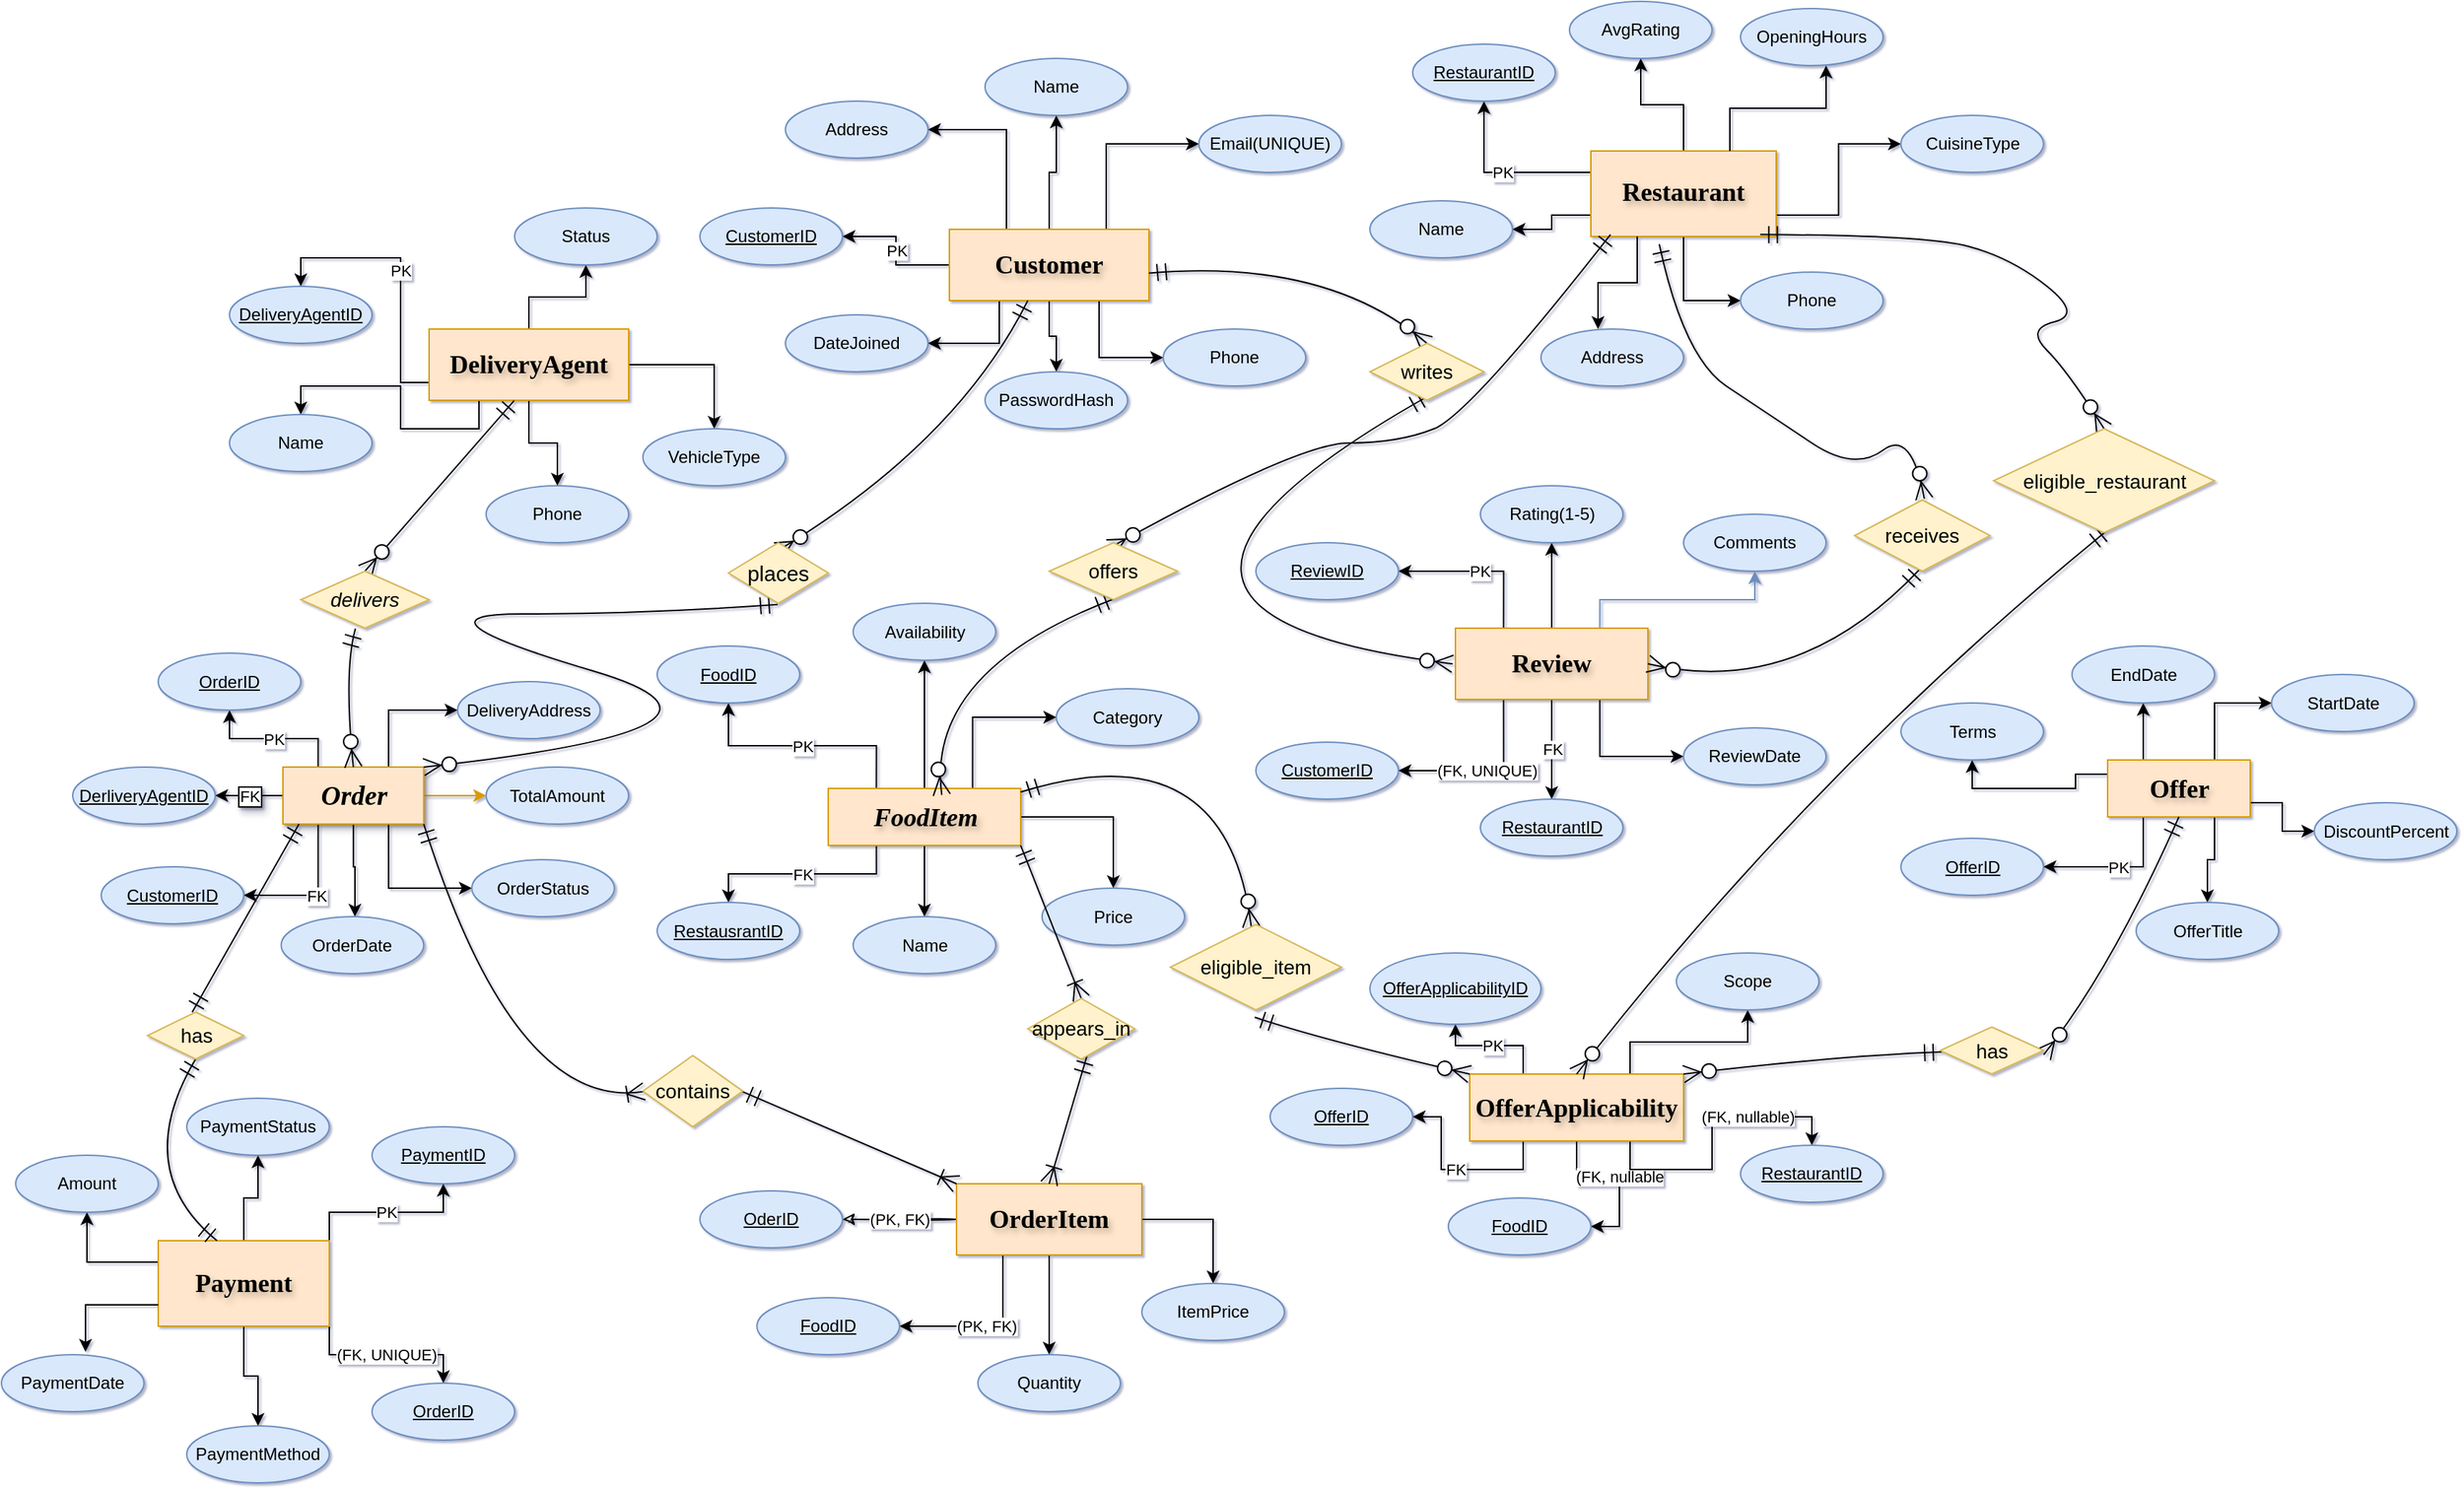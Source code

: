 <mxfile version="28.0.6">
  <diagram name="Page-1" id="S5rZk0lo1eGGX9WYq3Ea">
    <mxGraphModel dx="1497" dy="1397" grid="0" gridSize="10" guides="1" tooltips="1" connect="0" arrows="1" fold="1" page="0" pageScale="1" pageWidth="850" pageHeight="1100" background="none" math="0" shadow="1">
      <root>
        <mxCell id="0" />
        <mxCell id="1" parent="0" />
        <mxCell id="RYgZhdgakqxeQmth26HK-33" style="edgeStyle=orthogonalEdgeStyle;rounded=0;orthogonalLoop=1;jettySize=auto;html=1;" parent="1" source="RYgZhdgakqxeQmth26HK-9" target="RYgZhdgakqxeQmth26HK-28" edge="1">
          <mxGeometry relative="1" as="geometry" />
        </mxCell>
        <mxCell id="RYgZhdgakqxeQmth26HK-35" style="edgeStyle=orthogonalEdgeStyle;rounded=0;orthogonalLoop=1;jettySize=auto;html=1;exitX=0.25;exitY=0;exitDx=0;exitDy=0;entryX=1;entryY=0.5;entryDx=0;entryDy=0;" parent="1" source="RYgZhdgakqxeQmth26HK-9" target="RYgZhdgakqxeQmth26HK-30" edge="1">
          <mxGeometry relative="1" as="geometry">
            <mxPoint x="320" y="-370" as="targetPoint" />
            <Array as="points">
              <mxPoint x="355" y="-360" />
            </Array>
          </mxGeometry>
        </mxCell>
        <mxCell id="RYgZhdgakqxeQmth26HK-90" value="PK" style="edgeStyle=orthogonalEdgeStyle;rounded=0;orthogonalLoop=1;jettySize=auto;html=1;" parent="1" source="RYgZhdgakqxeQmth26HK-9" target="RYgZhdgakqxeQmth26HK-55" edge="1">
          <mxGeometry relative="1" as="geometry" />
        </mxCell>
        <mxCell id="RYgZhdgakqxeQmth26HK-91" style="edgeStyle=orthogonalEdgeStyle;rounded=0;orthogonalLoop=1;jettySize=auto;html=1;exitX=0.75;exitY=1;exitDx=0;exitDy=0;entryX=0;entryY=0.5;entryDx=0;entryDy=0;" parent="1" source="RYgZhdgakqxeQmth26HK-9" target="RYgZhdgakqxeQmth26HK-26" edge="1">
          <mxGeometry relative="1" as="geometry" />
        </mxCell>
        <mxCell id="RYgZhdgakqxeQmth26HK-92" style="edgeStyle=orthogonalEdgeStyle;rounded=0;orthogonalLoop=1;jettySize=auto;html=1;exitX=0.75;exitY=0;exitDx=0;exitDy=0;entryX=0;entryY=0.5;entryDx=0;entryDy=0;" parent="1" source="RYgZhdgakqxeQmth26HK-9" target="RYgZhdgakqxeQmth26HK-25" edge="1">
          <mxGeometry relative="1" as="geometry">
            <mxPoint x="470" y="-350" as="targetPoint" />
            <Array as="points">
              <mxPoint x="425" y="-350" />
            </Array>
          </mxGeometry>
        </mxCell>
        <mxCell id="RYgZhdgakqxeQmth26HK-93" value="" style="edgeStyle=orthogonalEdgeStyle;rounded=0;orthogonalLoop=1;jettySize=auto;html=1;" parent="1" source="RYgZhdgakqxeQmth26HK-9" target="RYgZhdgakqxeQmth26HK-27" edge="1">
          <mxGeometry relative="1" as="geometry" />
        </mxCell>
        <mxCell id="RYgZhdgakqxeQmth26HK-94" style="edgeStyle=orthogonalEdgeStyle;rounded=0;orthogonalLoop=1;jettySize=auto;html=1;exitX=0.25;exitY=1;exitDx=0;exitDy=0;entryX=1;entryY=0.5;entryDx=0;entryDy=0;" parent="1" source="RYgZhdgakqxeQmth26HK-9" target="RYgZhdgakqxeQmth26HK-29" edge="1">
          <mxGeometry relative="1" as="geometry" />
        </mxCell>
        <mxCell id="RYgZhdgakqxeQmth26HK-9" value="Customer" style="whiteSpace=wrap;html=1;align=center;fillColor=#ffe6cc;strokeColor=#d79b00;textShadow=1;fontStyle=1;fontSize=18;fontFamily=Times New Roman;labelBorderColor=none;labelBackgroundColor=none;convertToSvg=0;rounded=0;" parent="1" vertex="1">
          <mxGeometry x="315" y="-290" width="140" height="50" as="geometry" />
        </mxCell>
        <mxCell id="ujrjHBd2gkF27PmxNJKZ-27" value="PK" style="edgeStyle=orthogonalEdgeStyle;rounded=0;orthogonalLoop=1;jettySize=auto;html=1;exitX=0;exitY=0.25;exitDx=0;exitDy=0;entryX=0.5;entryY=1;entryDx=0;entryDy=0;" parent="1" source="RYgZhdgakqxeQmth26HK-13" target="ujrjHBd2gkF27PmxNJKZ-24" edge="1">
          <mxGeometry relative="1" as="geometry" />
        </mxCell>
        <mxCell id="ujrjHBd2gkF27PmxNJKZ-28" style="edgeStyle=orthogonalEdgeStyle;rounded=0;orthogonalLoop=1;jettySize=auto;html=1;exitX=0;exitY=0.75;exitDx=0;exitDy=0;entryX=1;entryY=0.5;entryDx=0;entryDy=0;" parent="1" source="RYgZhdgakqxeQmth26HK-13" target="RYgZhdgakqxeQmth26HK-157" edge="1">
          <mxGeometry relative="1" as="geometry" />
        </mxCell>
        <mxCell id="ujrjHBd2gkF27PmxNJKZ-30" style="edgeStyle=orthogonalEdgeStyle;rounded=0;orthogonalLoop=1;jettySize=auto;html=1;exitX=0.5;exitY=1;exitDx=0;exitDy=0;entryX=0;entryY=0.5;entryDx=0;entryDy=0;" parent="1" source="RYgZhdgakqxeQmth26HK-13" target="RYgZhdgakqxeQmth26HK-155" edge="1">
          <mxGeometry relative="1" as="geometry" />
        </mxCell>
        <mxCell id="ujrjHBd2gkF27PmxNJKZ-31" style="edgeStyle=orthogonalEdgeStyle;rounded=0;orthogonalLoop=1;jettySize=auto;html=1;exitX=1;exitY=0.75;exitDx=0;exitDy=0;entryX=0;entryY=0.5;entryDx=0;entryDy=0;" parent="1" source="RYgZhdgakqxeQmth26HK-13" target="ujrjHBd2gkF27PmxNJKZ-22" edge="1">
          <mxGeometry relative="1" as="geometry" />
        </mxCell>
        <mxCell id="ujrjHBd2gkF27PmxNJKZ-33" style="edgeStyle=orthogonalEdgeStyle;rounded=0;orthogonalLoop=1;jettySize=auto;html=1;exitX=0.5;exitY=0;exitDx=0;exitDy=0;entryX=0.5;entryY=1;entryDx=0;entryDy=0;" parent="1" source="RYgZhdgakqxeQmth26HK-13" target="ujrjHBd2gkF27PmxNJKZ-25" edge="1">
          <mxGeometry relative="1" as="geometry" />
        </mxCell>
        <mxCell id="RYgZhdgakqxeQmth26HK-13" value="&lt;div style=&quot;line-height: 160%;&quot;&gt;&lt;b&gt;&lt;font style=&quot;font-size: 18px;&quot; face=&quot;Times New Roman&quot;&gt;Restaurant&lt;/font&gt;&lt;/b&gt;&lt;/div&gt;" style="whiteSpace=wrap;html=1;align=center;labelBackgroundColor=none;fillColor=#ffe6cc;strokeColor=#d79b00;rounded=0;textShadow=1;labelBorderColor=none;convertToSvg=0;arcSize=21;" parent="1" vertex="1">
          <mxGeometry x="765" y="-345" width="130" height="60" as="geometry" />
        </mxCell>
        <mxCell id="RYgZhdgakqxeQmth26HK-112" style="edgeStyle=orthogonalEdgeStyle;rounded=0;orthogonalLoop=1;jettySize=auto;html=1;exitX=0.75;exitY=0;exitDx=0;exitDy=0;entryX=0;entryY=0.5;entryDx=0;entryDy=0;" parent="1" source="RYgZhdgakqxeQmth26HK-16" target="RYgZhdgakqxeQmth26HK-108" edge="1">
          <mxGeometry relative="1" as="geometry" />
        </mxCell>
        <mxCell id="RYgZhdgakqxeQmth26HK-113" value="" style="edgeStyle=orthogonalEdgeStyle;rounded=0;orthogonalLoop=1;jettySize=auto;html=1;" parent="1" source="RYgZhdgakqxeQmth26HK-16" target="RYgZhdgakqxeQmth26HK-106" edge="1">
          <mxGeometry relative="1" as="geometry" />
        </mxCell>
        <mxCell id="RYgZhdgakqxeQmth26HK-115" value="" style="edgeStyle=orthogonalEdgeStyle;rounded=0;orthogonalLoop=1;jettySize=auto;html=1;" parent="1" source="RYgZhdgakqxeQmth26HK-16" target="RYgZhdgakqxeQmth26HK-105" edge="1">
          <mxGeometry relative="1" as="geometry" />
        </mxCell>
        <mxCell id="RYgZhdgakqxeQmth26HK-116" style="edgeStyle=orthogonalEdgeStyle;rounded=0;orthogonalLoop=1;jettySize=auto;html=1;" parent="1" source="RYgZhdgakqxeQmth26HK-16" target="RYgZhdgakqxeQmth26HK-107" edge="1">
          <mxGeometry relative="1" as="geometry" />
        </mxCell>
        <mxCell id="RYgZhdgakqxeQmth26HK-117" value="FK" style="edgeStyle=orthogonalEdgeStyle;rounded=0;orthogonalLoop=1;jettySize=auto;html=1;exitX=0.25;exitY=1;exitDx=0;exitDy=0;entryX=0.5;entryY=0;entryDx=0;entryDy=0;" parent="1" source="RYgZhdgakqxeQmth26HK-16" target="RYgZhdgakqxeQmth26HK-103" edge="1">
          <mxGeometry relative="1" as="geometry" />
        </mxCell>
        <mxCell id="RYgZhdgakqxeQmth26HK-119" value="PK" style="edgeStyle=orthogonalEdgeStyle;rounded=0;orthogonalLoop=1;jettySize=auto;html=1;exitX=0.25;exitY=0;exitDx=0;exitDy=0;entryX=0.5;entryY=1;entryDx=0;entryDy=0;" parent="1" source="RYgZhdgakqxeQmth26HK-16" target="RYgZhdgakqxeQmth26HK-104" edge="1">
          <mxGeometry relative="1" as="geometry" />
        </mxCell>
        <mxCell id="RYgZhdgakqxeQmth26HK-16" value="&lt;font style=&quot;font-size: 18px;&quot;&gt;FoodItem&lt;/font&gt;" style="align=center;hachureGap=4;fontFamily=Times New Roman;fontStyle=3;textShadow=1;html=1;labelBackgroundColor=none;fillColor=#ffe6cc;strokeColor=#d79b00;rounded=0;" parent="1" vertex="1">
          <mxGeometry x="230" y="102.5" width="135" height="40" as="geometry" />
        </mxCell>
        <mxCell id="RYgZhdgakqxeQmth26HK-66" value="FK" style="edgeStyle=orthogonalEdgeStyle;rounded=0;orthogonalLoop=1;jettySize=auto;html=1;textShadow=1;labelBorderColor=default;" parent="1" source="RYgZhdgakqxeQmth26HK-17" target="RYgZhdgakqxeQmth26HK-63" edge="1">
          <mxGeometry relative="1" as="geometry" />
        </mxCell>
        <mxCell id="RYgZhdgakqxeQmth26HK-95" value="PK" style="edgeStyle=orthogonalEdgeStyle;rounded=0;orthogonalLoop=1;jettySize=auto;html=1;exitX=0.25;exitY=0;exitDx=0;exitDy=0;" parent="1" source="RYgZhdgakqxeQmth26HK-17" target="RYgZhdgakqxeQmth26HK-62" edge="1">
          <mxGeometry relative="1" as="geometry" />
        </mxCell>
        <mxCell id="RYgZhdgakqxeQmth26HK-96" value="FK" style="edgeStyle=orthogonalEdgeStyle;rounded=0;orthogonalLoop=1;jettySize=auto;html=1;exitX=0.25;exitY=1;exitDx=0;exitDy=0;entryX=1;entryY=0.5;entryDx=0;entryDy=0;" parent="1" source="RYgZhdgakqxeQmth26HK-17" target="RYgZhdgakqxeQmth26HK-61" edge="1">
          <mxGeometry relative="1" as="geometry" />
        </mxCell>
        <mxCell id="RYgZhdgakqxeQmth26HK-98" value="" style="edgeStyle=orthogonalEdgeStyle;rounded=0;orthogonalLoop=1;jettySize=auto;html=1;" parent="1" source="RYgZhdgakqxeQmth26HK-17" target="RYgZhdgakqxeQmth26HK-51" edge="1">
          <mxGeometry relative="1" as="geometry">
            <Array as="points">
              <mxPoint x="-103" y="157.5" />
              <mxPoint x="-102" y="157.5" />
            </Array>
          </mxGeometry>
        </mxCell>
        <mxCell id="RYgZhdgakqxeQmth26HK-99" style="edgeStyle=orthogonalEdgeStyle;rounded=0;orthogonalLoop=1;jettySize=auto;html=1;exitX=0.75;exitY=1;exitDx=0;exitDy=0;entryX=0;entryY=0.5;entryDx=0;entryDy=0;" parent="1" source="RYgZhdgakqxeQmth26HK-17" target="RYgZhdgakqxeQmth26HK-72" edge="1">
          <mxGeometry relative="1" as="geometry" />
        </mxCell>
        <mxCell id="RYgZhdgakqxeQmth26HK-100" value="" style="edgeStyle=orthogonalEdgeStyle;rounded=0;orthogonalLoop=1;jettySize=auto;html=1;fillColor=#ffe6cc;strokeColor=#d79b00;" parent="1" source="RYgZhdgakqxeQmth26HK-17" target="RYgZhdgakqxeQmth26HK-70" edge="1">
          <mxGeometry relative="1" as="geometry" />
        </mxCell>
        <mxCell id="RYgZhdgakqxeQmth26HK-101" style="edgeStyle=orthogonalEdgeStyle;rounded=0;orthogonalLoop=1;jettySize=auto;html=1;exitX=0.75;exitY=0;exitDx=0;exitDy=0;entryX=0;entryY=0.5;entryDx=0;entryDy=0;" parent="1" source="RYgZhdgakqxeQmth26HK-17" target="RYgZhdgakqxeQmth26HK-71" edge="1">
          <mxGeometry relative="1" as="geometry" />
        </mxCell>
        <mxCell id="RYgZhdgakqxeQmth26HK-17" value="Order" style="whiteSpace=wrap;html=1;align=center;hachureGap=4;strokeColor=#d79b00;fontFamily=Times New Roman;fillColor=#ffe6cc;fontStyle=3;shadow=1;fontSize=19;rounded=0;" parent="1" vertex="1">
          <mxGeometry x="-152.5" y="87.5" width="98.75" height="40" as="geometry" />
        </mxCell>
        <mxCell id="RYgZhdgakqxeQmth26HK-81" value="" style="edgeStyle=orthogonalEdgeStyle;rounded=0;orthogonalLoop=1;jettySize=auto;html=1;" parent="1" source="RYgZhdgakqxeQmth26HK-18" target="RYgZhdgakqxeQmth26HK-31" edge="1">
          <mxGeometry relative="1" as="geometry" />
        </mxCell>
        <mxCell id="RYgZhdgakqxeQmth26HK-85" value="(PK, FK)" style="edgeStyle=orthogonalEdgeStyle;rounded=0;orthogonalLoop=1;jettySize=auto;html=1;exitX=0.25;exitY=1;exitDx=0;exitDy=0;entryX=1;entryY=0.5;entryDx=0;entryDy=0;labelBorderColor=none;textShadow=0;" parent="1" source="RYgZhdgakqxeQmth26HK-18" target="RYgZhdgakqxeQmth26HK-57" edge="1">
          <mxGeometry relative="1" as="geometry" />
        </mxCell>
        <mxCell id="RYgZhdgakqxeQmth26HK-86" value="(PK, FK)" style="edgeStyle=orthogonalEdgeStyle;rounded=0;orthogonalLoop=1;jettySize=auto;html=1;entryX=1;entryY=0.5;entryDx=0;entryDy=0;shadow=0;sketch=1;curveFitting=1;jiggle=2;" parent="1" source="RYgZhdgakqxeQmth26HK-18" target="RYgZhdgakqxeQmth26HK-58" edge="1">
          <mxGeometry relative="1" as="geometry" />
        </mxCell>
        <mxCell id="ujrjHBd2gkF27PmxNJKZ-34" style="edgeStyle=orthogonalEdgeStyle;rounded=0;orthogonalLoop=1;jettySize=auto;html=1;entryX=0.5;entryY=0;entryDx=0;entryDy=0;" parent="1" source="RYgZhdgakqxeQmth26HK-18" target="RYgZhdgakqxeQmth26HK-50" edge="1">
          <mxGeometry relative="1" as="geometry">
            <Array as="points">
              <mxPoint x="500" y="405" />
            </Array>
          </mxGeometry>
        </mxCell>
        <mxCell id="RYgZhdgakqxeQmth26HK-18" value="&lt;div&gt;&lt;span style=&quot;font-family: &amp;quot;Times New Roman&amp;quot;;&quot;&gt;OrderItem&lt;/span&gt;&lt;/div&gt;" style="whiteSpace=wrap;html=1;align=center;hachureGap=4;strokeColor=#d79b00;fontFamily=Architects Daughter;fontSource=https%3A%2F%2Ffonts.googleapis.com%2Fcss%3Ffamily%3DArchitects%2BDaughter;fillColor=#ffe6cc;fontStyle=1;textShadow=1;labelBorderColor=none;labelBackgroundColor=none;convertToSvg=0;rounded=0;glass=0;shadow=0;fontSize=18;" parent="1" vertex="1">
          <mxGeometry x="320" y="380" width="130" height="50" as="geometry" />
        </mxCell>
        <mxCell id="ujrjHBd2gkF27PmxNJKZ-13" value="PK" style="edgeStyle=orthogonalEdgeStyle;rounded=0;orthogonalLoop=1;jettySize=auto;html=1;exitX=0;exitY=0.75;exitDx=0;exitDy=0;entryX=0.5;entryY=0;entryDx=0;entryDy=0;" parent="1" source="RYgZhdgakqxeQmth26HK-19" target="ujrjHBd2gkF27PmxNJKZ-12" edge="1">
          <mxGeometry relative="1" as="geometry" />
        </mxCell>
        <mxCell id="ujrjHBd2gkF27PmxNJKZ-16" style="edgeStyle=orthogonalEdgeStyle;rounded=0;orthogonalLoop=1;jettySize=auto;html=1;exitX=0.25;exitY=1;exitDx=0;exitDy=0;entryX=0.5;entryY=0;entryDx=0;entryDy=0;" parent="1" source="RYgZhdgakqxeQmth26HK-19" target="ujrjHBd2gkF27PmxNJKZ-14" edge="1">
          <mxGeometry relative="1" as="geometry">
            <mxPoint x="-150" y="-110" as="targetPoint" />
          </mxGeometry>
        </mxCell>
        <mxCell id="ujrjHBd2gkF27PmxNJKZ-18" style="edgeStyle=orthogonalEdgeStyle;rounded=0;orthogonalLoop=1;jettySize=auto;html=1;exitX=0.5;exitY=1;exitDx=0;exitDy=0;entryX=0.5;entryY=0;entryDx=0;entryDy=0;" parent="1" source="RYgZhdgakqxeQmth26HK-19" target="ujrjHBd2gkF27PmxNJKZ-17" edge="1">
          <mxGeometry relative="1" as="geometry">
            <mxPoint x="5" y="-120" as="targetPoint" />
          </mxGeometry>
        </mxCell>
        <mxCell id="ujrjHBd2gkF27PmxNJKZ-20" style="edgeStyle=orthogonalEdgeStyle;rounded=0;orthogonalLoop=1;jettySize=auto;html=1;exitX=1;exitY=0.5;exitDx=0;exitDy=0;" parent="1" source="RYgZhdgakqxeQmth26HK-19" target="ujrjHBd2gkF27PmxNJKZ-19" edge="1">
          <mxGeometry relative="1" as="geometry" />
        </mxCell>
        <mxCell id="ujrjHBd2gkF27PmxNJKZ-21" style="edgeStyle=orthogonalEdgeStyle;rounded=0;orthogonalLoop=1;jettySize=auto;html=1;exitX=0.5;exitY=0;exitDx=0;exitDy=0;entryX=0.5;entryY=1;entryDx=0;entryDy=0;" parent="1" source="RYgZhdgakqxeQmth26HK-19" target="RYgZhdgakqxeQmth26HK-156" edge="1">
          <mxGeometry relative="1" as="geometry" />
        </mxCell>
        <mxCell id="RYgZhdgakqxeQmth26HK-19" value="&lt;strong data-end=&quot;4417&quot; data-start=&quot;4400&quot;&gt;&lt;font style=&quot;font-size: 18px;&quot;&gt;DeliveryAgent&lt;/font&gt;&lt;/strong&gt;" style="whiteSpace=wrap;html=1;align=center;hachureGap=4;strokeColor=#d79b00;fontFamily=Times New Roman;fillColor=#ffe6cc;textShadow=1;rounded=0;" parent="1" vertex="1">
          <mxGeometry x="-50" y="-220" width="140" height="50" as="geometry" />
        </mxCell>
        <mxCell id="RYgZhdgakqxeQmth26HK-127" value="" style="edgeStyle=orthogonalEdgeStyle;rounded=0;orthogonalLoop=1;jettySize=auto;html=1;" parent="1" source="RYgZhdgakqxeQmth26HK-20" target="RYgZhdgakqxeQmth26HK-126" edge="1">
          <mxGeometry relative="1" as="geometry" />
        </mxCell>
        <mxCell id="RYgZhdgakqxeQmth26HK-128" value="" style="edgeStyle=orthogonalEdgeStyle;rounded=0;orthogonalLoop=1;jettySize=auto;html=1;" parent="1" source="RYgZhdgakqxeQmth26HK-20" target="RYgZhdgakqxeQmth26HK-123" edge="1">
          <mxGeometry relative="1" as="geometry" />
        </mxCell>
        <mxCell id="RYgZhdgakqxeQmth26HK-129" style="edgeStyle=orthogonalEdgeStyle;rounded=0;orthogonalLoop=1;jettySize=auto;html=1;exitX=0;exitY=0.25;exitDx=0;exitDy=0;entryX=0.5;entryY=1;entryDx=0;entryDy=0;" parent="1" source="RYgZhdgakqxeQmth26HK-20" target="RYgZhdgakqxeQmth26HK-125" edge="1">
          <mxGeometry relative="1" as="geometry" />
        </mxCell>
        <mxCell id="RYgZhdgakqxeQmth26HK-131" value="(FK, UNIQUE)" style="edgeStyle=orthogonalEdgeStyle;rounded=0;orthogonalLoop=1;jettySize=auto;html=1;exitX=1;exitY=1;exitDx=0;exitDy=0;" parent="1" source="RYgZhdgakqxeQmth26HK-20" target="RYgZhdgakqxeQmth26HK-122" edge="1">
          <mxGeometry relative="1" as="geometry" />
        </mxCell>
        <mxCell id="RYgZhdgakqxeQmth26HK-133" value="PK" style="edgeStyle=orthogonalEdgeStyle;rounded=0;orthogonalLoop=1;jettySize=auto;html=1;exitX=1;exitY=0;exitDx=0;exitDy=0;entryX=0.5;entryY=1;entryDx=0;entryDy=0;" parent="1" source="RYgZhdgakqxeQmth26HK-20" target="RYgZhdgakqxeQmth26HK-121" edge="1">
          <mxGeometry relative="1" as="geometry" />
        </mxCell>
        <mxCell id="RYgZhdgakqxeQmth26HK-20" value="&lt;font style=&quot;font-size: 18px;&quot;&gt;Payment&lt;/font&gt;" style="whiteSpace=wrap;html=1;align=center;hachureGap=4;strokeColor=#d79b00;fontFamily=Times New Roman;fillColor=#ffe6cc;fontStyle=1;textShadow=1;rounded=0;" parent="1" vertex="1">
          <mxGeometry x="-240" y="420" width="120" height="60" as="geometry" />
        </mxCell>
        <mxCell id="RYgZhdgakqxeQmth26HK-143" style="edgeStyle=orthogonalEdgeStyle;rounded=0;orthogonalLoop=1;jettySize=auto;html=1;exitX=0.5;exitY=0;exitDx=0;exitDy=0;entryX=0.5;entryY=1;entryDx=0;entryDy=0;" parent="1" source="RYgZhdgakqxeQmth26HK-21" target="RYgZhdgakqxeQmth26HK-137" edge="1">
          <mxGeometry relative="1" as="geometry" />
        </mxCell>
        <mxCell id="RYgZhdgakqxeQmth26HK-146" value="(FK, UNIQUE)" style="edgeStyle=orthogonalEdgeStyle;rounded=0;orthogonalLoop=1;jettySize=auto;html=1;exitX=0.25;exitY=1;exitDx=0;exitDy=0;entryX=1;entryY=0.5;entryDx=0;entryDy=0;" parent="1" source="RYgZhdgakqxeQmth26HK-21" target="RYgZhdgakqxeQmth26HK-134" edge="1">
          <mxGeometry relative="1" as="geometry" />
        </mxCell>
        <mxCell id="RYgZhdgakqxeQmth26HK-147" value="PK" style="edgeStyle=orthogonalEdgeStyle;rounded=0;orthogonalLoop=1;jettySize=auto;html=1;exitX=0.25;exitY=0;exitDx=0;exitDy=0;entryX=1;entryY=0.5;entryDx=0;entryDy=0;" parent="1" source="RYgZhdgakqxeQmth26HK-21" target="RYgZhdgakqxeQmth26HK-135" edge="1">
          <mxGeometry relative="1" as="geometry" />
        </mxCell>
        <mxCell id="RYgZhdgakqxeQmth26HK-150" value="FK" style="edgeStyle=orthogonalEdgeStyle;rounded=0;orthogonalLoop=1;jettySize=auto;html=1;" parent="1" source="RYgZhdgakqxeQmth26HK-21" target="RYgZhdgakqxeQmth26HK-136" edge="1">
          <mxGeometry relative="1" as="geometry" />
        </mxCell>
        <mxCell id="RYgZhdgakqxeQmth26HK-151" style="edgeStyle=orthogonalEdgeStyle;rounded=0;orthogonalLoop=1;jettySize=auto;html=1;exitX=0.75;exitY=1;exitDx=0;exitDy=0;entryX=0;entryY=0.5;entryDx=0;entryDy=0;" parent="1" source="RYgZhdgakqxeQmth26HK-21" target="RYgZhdgakqxeQmth26HK-139" edge="1">
          <mxGeometry relative="1" as="geometry" />
        </mxCell>
        <mxCell id="RYgZhdgakqxeQmth26HK-152" style="edgeStyle=orthogonalEdgeStyle;rounded=0;orthogonalLoop=1;jettySize=auto;html=1;exitX=0.75;exitY=0;exitDx=0;exitDy=0;fillColor=#dae8fc;strokeColor=#6c8ebf;" parent="1" source="RYgZhdgakqxeQmth26HK-21" target="RYgZhdgakqxeQmth26HK-138" edge="1">
          <mxGeometry relative="1" as="geometry" />
        </mxCell>
        <mxCell id="RYgZhdgakqxeQmth26HK-21" value="&lt;font style=&quot;font-size: 18px;&quot;&gt;Review&lt;/font&gt;" style="whiteSpace=wrap;html=1;align=center;hachureGap=4;strokeColor=#d79b00;fontFamily=Times New Roman;fillColor=#ffe6cc;fontStyle=1;textShadow=1;rounded=0;" parent="1" vertex="1">
          <mxGeometry x="670" y="-10" width="135" height="50" as="geometry" />
        </mxCell>
        <mxCell id="ujrjHBd2gkF27PmxNJKZ-44" style="edgeStyle=orthogonalEdgeStyle;rounded=0;orthogonalLoop=1;jettySize=auto;html=1;exitX=0;exitY=0.25;exitDx=0;exitDy=0;entryX=0.5;entryY=1;entryDx=0;entryDy=0;" parent="1" source="RYgZhdgakqxeQmth26HK-22" target="ujrjHBd2gkF27PmxNJKZ-43" edge="1">
          <mxGeometry relative="1" as="geometry" />
        </mxCell>
        <mxCell id="ujrjHBd2gkF27PmxNJKZ-45" value="PK" style="edgeStyle=orthogonalEdgeStyle;rounded=0;orthogonalLoop=1;jettySize=auto;html=1;exitX=0.25;exitY=1;exitDx=0;exitDy=0;entryX=1;entryY=0.5;entryDx=0;entryDy=0;" parent="1" source="RYgZhdgakqxeQmth26HK-22" target="ujrjHBd2gkF27PmxNJKZ-37" edge="1">
          <mxGeometry relative="1" as="geometry" />
        </mxCell>
        <mxCell id="ujrjHBd2gkF27PmxNJKZ-46" style="edgeStyle=orthogonalEdgeStyle;rounded=0;orthogonalLoop=1;jettySize=auto;html=1;exitX=0.75;exitY=1;exitDx=0;exitDy=0;entryX=0.5;entryY=0;entryDx=0;entryDy=0;" parent="1" source="RYgZhdgakqxeQmth26HK-22" target="ujrjHBd2gkF27PmxNJKZ-39" edge="1">
          <mxGeometry relative="1" as="geometry" />
        </mxCell>
        <mxCell id="ujrjHBd2gkF27PmxNJKZ-47" style="edgeStyle=orthogonalEdgeStyle;rounded=0;orthogonalLoop=1;jettySize=auto;html=1;exitX=1;exitY=0.75;exitDx=0;exitDy=0;" parent="1" source="RYgZhdgakqxeQmth26HK-22" target="ujrjHBd2gkF27PmxNJKZ-40" edge="1">
          <mxGeometry relative="1" as="geometry" />
        </mxCell>
        <mxCell id="ujrjHBd2gkF27PmxNJKZ-48" style="edgeStyle=orthogonalEdgeStyle;rounded=0;orthogonalLoop=1;jettySize=auto;html=1;exitX=0.75;exitY=0;exitDx=0;exitDy=0;entryX=0;entryY=0.5;entryDx=0;entryDy=0;" parent="1" source="RYgZhdgakqxeQmth26HK-22" target="ujrjHBd2gkF27PmxNJKZ-41" edge="1">
          <mxGeometry relative="1" as="geometry" />
        </mxCell>
        <mxCell id="ujrjHBd2gkF27PmxNJKZ-49" style="edgeStyle=orthogonalEdgeStyle;rounded=0;orthogonalLoop=1;jettySize=auto;html=1;exitX=0.25;exitY=0;exitDx=0;exitDy=0;entryX=0.5;entryY=1;entryDx=0;entryDy=0;" parent="1" source="RYgZhdgakqxeQmth26HK-22" target="ujrjHBd2gkF27PmxNJKZ-42" edge="1">
          <mxGeometry relative="1" as="geometry" />
        </mxCell>
        <mxCell id="RYgZhdgakqxeQmth26HK-22" value="&lt;font style=&quot;font-size: 18px;&quot;&gt;Offer&lt;/font&gt;" style="whiteSpace=wrap;html=1;align=center;hachureGap=4;strokeColor=#d79b00;fontFamily=Times New Roman;fillColor=#ffe6cc;textShadow=1;fontStyle=1;rounded=0;" parent="1" vertex="1">
          <mxGeometry x="1127.5" y="82.5" width="100" height="40" as="geometry" />
        </mxCell>
        <mxCell id="ujrjHBd2gkF27PmxNJKZ-2" value="PK" style="edgeStyle=orthogonalEdgeStyle;rounded=0;orthogonalLoop=1;jettySize=auto;html=1;exitX=0.25;exitY=0;exitDx=0;exitDy=0;entryX=0.5;entryY=1;entryDx=0;entryDy=0;" parent="1" source="RYgZhdgakqxeQmth26HK-23" target="RYgZhdgakqxeQmth26HK-154" edge="1">
          <mxGeometry relative="1" as="geometry">
            <mxPoint x="620" y="283" as="targetPoint" />
          </mxGeometry>
        </mxCell>
        <mxCell id="ujrjHBd2gkF27PmxNJKZ-5" value="FK" style="edgeStyle=orthogonalEdgeStyle;rounded=0;orthogonalLoop=1;jettySize=auto;html=1;exitX=0.25;exitY=1;exitDx=0;exitDy=0;entryX=1;entryY=0.5;entryDx=0;entryDy=0;" parent="1" source="RYgZhdgakqxeQmth26HK-23" target="ujrjHBd2gkF27PmxNJKZ-4" edge="1">
          <mxGeometry relative="1" as="geometry" />
        </mxCell>
        <mxCell id="ujrjHBd2gkF27PmxNJKZ-8" value="(FK, nullable" style="edgeStyle=orthogonalEdgeStyle;rounded=0;orthogonalLoop=1;jettySize=auto;html=1;entryX=1;entryY=0.5;entryDx=0;entryDy=0;" parent="1" source="RYgZhdgakqxeQmth26HK-23" target="ujrjHBd2gkF27PmxNJKZ-6" edge="1">
          <mxGeometry relative="1" as="geometry" />
        </mxCell>
        <mxCell id="ujrjHBd2gkF27PmxNJKZ-10" value="(FK, nullable)" style="edgeStyle=orthogonalEdgeStyle;rounded=0;orthogonalLoop=1;jettySize=auto;html=1;exitX=0.75;exitY=1;exitDx=0;exitDy=0;" parent="1" source="RYgZhdgakqxeQmth26HK-23" target="ujrjHBd2gkF27PmxNJKZ-9" edge="1">
          <mxGeometry x="0.364" relative="1" as="geometry">
            <mxPoint as="offset" />
          </mxGeometry>
        </mxCell>
        <mxCell id="ujrjHBd2gkF27PmxNJKZ-11" style="edgeStyle=orthogonalEdgeStyle;rounded=0;orthogonalLoop=1;jettySize=auto;html=1;exitX=0.75;exitY=0;exitDx=0;exitDy=0;" parent="1" source="RYgZhdgakqxeQmth26HK-23" target="RYgZhdgakqxeQmth26HK-158" edge="1">
          <mxGeometry relative="1" as="geometry" />
        </mxCell>
        <mxCell id="RYgZhdgakqxeQmth26HK-23" value="&lt;font style=&quot;font-size: 18px;&quot;&gt;OfferApplicability&lt;/font&gt;" style="whiteSpace=wrap;html=1;align=center;hachureGap=4;strokeColor=#d79b00;fontFamily=Times New Roman;fillColor=#ffe6cc;fontStyle=1;textShadow=1;rounded=0;" parent="1" vertex="1">
          <mxGeometry x="680" y="303" width="150" height="47" as="geometry" />
        </mxCell>
        <mxCell id="RYgZhdgakqxeQmth26HK-25" value="Email(UNIQUE)" style="ellipse;whiteSpace=wrap;html=1;align=center;fillColor=#dae8fc;strokeColor=#6c8ebf;rounded=0;" parent="1" vertex="1">
          <mxGeometry x="490" y="-370" width="100" height="40" as="geometry" />
        </mxCell>
        <mxCell id="RYgZhdgakqxeQmth26HK-26" value="Phone" style="ellipse;whiteSpace=wrap;html=1;align=center;fillColor=#dae8fc;strokeColor=#6c8ebf;shadow=0;rounded=0;" parent="1" vertex="1">
          <mxGeometry x="465" y="-220" width="100" height="40" as="geometry" />
        </mxCell>
        <mxCell id="RYgZhdgakqxeQmth26HK-27" value="Name" style="ellipse;whiteSpace=wrap;html=1;align=center;fillColor=#dae8fc;strokeColor=#6c8ebf;rounded=0;" parent="1" vertex="1">
          <mxGeometry x="340" y="-410" width="100" height="40" as="geometry" />
        </mxCell>
        <mxCell id="RYgZhdgakqxeQmth26HK-28" value="PasswordHash" style="ellipse;whiteSpace=wrap;html=1;align=center;fillColor=#dae8fc;strokeColor=#6c8ebf;rounded=0;" parent="1" vertex="1">
          <mxGeometry x="340" y="-190" width="100" height="40" as="geometry" />
        </mxCell>
        <mxCell id="RYgZhdgakqxeQmth26HK-29" value="DateJoined" style="ellipse;whiteSpace=wrap;html=1;align=center;fillColor=#dae8fc;strokeColor=#6c8ebf;rounded=0;" parent="1" vertex="1">
          <mxGeometry x="200" y="-230" width="100" height="40" as="geometry" />
        </mxCell>
        <mxCell id="RYgZhdgakqxeQmth26HK-30" value="Address" style="ellipse;whiteSpace=wrap;html=1;align=center;fillColor=#dae8fc;strokeColor=#6c8ebf;rounded=0;" parent="1" vertex="1">
          <mxGeometry x="200" y="-380" width="100" height="40" as="geometry" />
        </mxCell>
        <mxCell id="RYgZhdgakqxeQmth26HK-31" value="Quantity" style="ellipse;whiteSpace=wrap;html=1;align=center;fillColor=#dae8fc;strokeColor=#6c8ebf;rounded=0;" parent="1" vertex="1">
          <mxGeometry x="335" y="500" width="100" height="40" as="geometry" />
        </mxCell>
        <mxCell id="RYgZhdgakqxeQmth26HK-50" value="ItemPrice" style="ellipse;whiteSpace=wrap;html=1;align=center;fillColor=#dae8fc;strokeColor=#6c8ebf;rounded=0;" parent="1" vertex="1">
          <mxGeometry x="450" y="450" width="100" height="40" as="geometry" />
        </mxCell>
        <mxCell id="RYgZhdgakqxeQmth26HK-51" value="OrderDate" style="ellipse;whiteSpace=wrap;html=1;align=center;fillColor=#dae8fc;strokeColor=#6c8ebf;rounded=0;" parent="1" vertex="1">
          <mxGeometry x="-153.75" y="192.5" width="100" height="40" as="geometry" />
        </mxCell>
        <mxCell id="RYgZhdgakqxeQmth26HK-55" value="CustomerID" style="ellipse;whiteSpace=wrap;html=1;align=center;fontStyle=4;fillColor=#dae8fc;strokeColor=#6c8ebf;rounded=0;" parent="1" vertex="1">
          <mxGeometry x="140" y="-305" width="100" height="40" as="geometry" />
        </mxCell>
        <mxCell id="RYgZhdgakqxeQmth26HK-57" value="FoodID" style="ellipse;whiteSpace=wrap;html=1;align=center;fontStyle=4;fillColor=#dae8fc;strokeColor=#6c8ebf;rounded=0;" parent="1" vertex="1">
          <mxGeometry x="180" y="460" width="100" height="40" as="geometry" />
        </mxCell>
        <mxCell id="RYgZhdgakqxeQmth26HK-58" value="OderID" style="ellipse;whiteSpace=wrap;html=1;align=center;fontStyle=4;fillColor=#dae8fc;strokeColor=#6c8ebf;rounded=0;" parent="1" vertex="1">
          <mxGeometry x="140" y="385" width="100" height="40" as="geometry" />
        </mxCell>
        <mxCell id="RYgZhdgakqxeQmth26HK-61" value="CustomerID" style="ellipse;whiteSpace=wrap;html=1;align=center;fontStyle=4;fillColor=#dae8fc;strokeColor=#6c8ebf;rounded=0;" parent="1" vertex="1">
          <mxGeometry x="-280" y="157.5" width="100" height="40" as="geometry" />
        </mxCell>
        <mxCell id="RYgZhdgakqxeQmth26HK-62" value="OrderID" style="ellipse;whiteSpace=wrap;html=1;align=center;fontStyle=4;fillColor=#dae8fc;strokeColor=#6c8ebf;rounded=0;" parent="1" vertex="1">
          <mxGeometry x="-240" y="7.5" width="100" height="40" as="geometry" />
        </mxCell>
        <mxCell id="RYgZhdgakqxeQmth26HK-63" value="DerliveryAgentID" style="ellipse;whiteSpace=wrap;html=1;align=center;fontStyle=4;fillColor=#dae8fc;strokeColor=#6c8ebf;rounded=0;" parent="1" vertex="1">
          <mxGeometry x="-300" y="87.5" width="100" height="40" as="geometry" />
        </mxCell>
        <mxCell id="RYgZhdgakqxeQmth26HK-70" value="TotalAmount" style="ellipse;whiteSpace=wrap;html=1;align=center;fillColor=#dae8fc;strokeColor=#6c8ebf;rounded=0;" parent="1" vertex="1">
          <mxGeometry x="-10" y="87.5" width="100" height="40" as="geometry" />
        </mxCell>
        <mxCell id="RYgZhdgakqxeQmth26HK-71" value="DeliveryAddress" style="ellipse;whiteSpace=wrap;html=1;align=center;fillColor=#dae8fc;strokeColor=#6c8ebf;rounded=0;" parent="1" vertex="1">
          <mxGeometry x="-30" y="27.5" width="100" height="40" as="geometry" />
        </mxCell>
        <mxCell id="RYgZhdgakqxeQmth26HK-72" value="OrderStatus" style="ellipse;whiteSpace=wrap;html=1;align=center;fillColor=#dae8fc;strokeColor=#6c8ebf;rounded=0;" parent="1" vertex="1">
          <mxGeometry x="-20" y="152.5" width="100" height="40" as="geometry" />
        </mxCell>
        <mxCell id="RYgZhdgakqxeQmth26HK-103" value="RestausrantID" style="ellipse;whiteSpace=wrap;html=1;align=center;fontStyle=4;fillColor=#dae8fc;strokeColor=#6c8ebf;rounded=0;" parent="1" vertex="1">
          <mxGeometry x="110" y="182.5" width="100" height="40" as="geometry" />
        </mxCell>
        <mxCell id="RYgZhdgakqxeQmth26HK-104" value="FoodID" style="ellipse;whiteSpace=wrap;html=1;align=center;fontStyle=4;fillColor=#dae8fc;strokeColor=#6c8ebf;rounded=0;" parent="1" vertex="1">
          <mxGeometry x="110" y="2.5" width="100" height="40" as="geometry" />
        </mxCell>
        <mxCell id="RYgZhdgakqxeQmth26HK-105" value="Name" style="ellipse;whiteSpace=wrap;html=1;align=center;fillColor=#dae8fc;strokeColor=#6c8ebf;rounded=0;" parent="1" vertex="1">
          <mxGeometry x="247.5" y="192.5" width="100" height="40" as="geometry" />
        </mxCell>
        <mxCell id="RYgZhdgakqxeQmth26HK-106" value="Availability" style="ellipse;whiteSpace=wrap;html=1;align=center;fillColor=#dae8fc;strokeColor=#6c8ebf;rounded=0;" parent="1" vertex="1">
          <mxGeometry x="247.5" y="-27.5" width="100" height="40" as="geometry" />
        </mxCell>
        <mxCell id="RYgZhdgakqxeQmth26HK-107" value="Price" style="ellipse;whiteSpace=wrap;html=1;align=center;fillColor=#dae8fc;strokeColor=#6c8ebf;rounded=0;" parent="1" vertex="1">
          <mxGeometry x="380" y="172.5" width="100" height="40" as="geometry" />
        </mxCell>
        <mxCell id="RYgZhdgakqxeQmth26HK-108" value="Category" style="ellipse;whiteSpace=wrap;html=1;align=center;fillColor=#dae8fc;strokeColor=#6c8ebf;rounded=0;" parent="1" vertex="1">
          <mxGeometry x="390" y="32.5" width="100" height="40" as="geometry" />
        </mxCell>
        <mxCell id="RYgZhdgakqxeQmth26HK-111" style="edgeStyle=orthogonalEdgeStyle;rounded=0;orthogonalLoop=1;jettySize=auto;html=1;exitX=0.5;exitY=1;exitDx=0;exitDy=0;" parent="1" source="RYgZhdgakqxeQmth26HK-108" target="RYgZhdgakqxeQmth26HK-108" edge="1">
          <mxGeometry relative="1" as="geometry" />
        </mxCell>
        <mxCell id="RYgZhdgakqxeQmth26HK-121" value="PaymentID" style="ellipse;whiteSpace=wrap;html=1;align=center;fontStyle=4;fillColor=#dae8fc;strokeColor=#6c8ebf;rounded=0;" parent="1" vertex="1">
          <mxGeometry x="-90" y="340" width="100" height="40" as="geometry" />
        </mxCell>
        <mxCell id="RYgZhdgakqxeQmth26HK-122" value="OrderID" style="ellipse;whiteSpace=wrap;html=1;align=center;fontStyle=4;fillColor=#dae8fc;strokeColor=#6c8ebf;rounded=0;" parent="1" vertex="1">
          <mxGeometry x="-90" y="520" width="100" height="40" as="geometry" />
        </mxCell>
        <mxCell id="RYgZhdgakqxeQmth26HK-123" value="PaymentMethod" style="ellipse;whiteSpace=wrap;html=1;align=center;fillColor=#dae8fc;strokeColor=#6c8ebf;rounded=0;" parent="1" vertex="1">
          <mxGeometry x="-220" y="550" width="100" height="40" as="geometry" />
        </mxCell>
        <mxCell id="RYgZhdgakqxeQmth26HK-124" value="PaymentDate" style="ellipse;whiteSpace=wrap;html=1;align=center;fillColor=#dae8fc;strokeColor=#6c8ebf;rounded=0;" parent="1" vertex="1">
          <mxGeometry x="-350" y="500" width="100" height="40" as="geometry" />
        </mxCell>
        <mxCell id="RYgZhdgakqxeQmth26HK-125" value="Amount" style="ellipse;whiteSpace=wrap;html=1;align=center;fillColor=#dae8fc;strokeColor=#6c8ebf;rounded=0;" parent="1" vertex="1">
          <mxGeometry x="-340" y="360" width="100" height="40" as="geometry" />
        </mxCell>
        <mxCell id="RYgZhdgakqxeQmth26HK-126" value="PaymentStatus" style="ellipse;whiteSpace=wrap;html=1;align=center;fillColor=#dae8fc;strokeColor=#6c8ebf;rounded=0;" parent="1" vertex="1">
          <mxGeometry x="-220" y="320" width="100" height="40" as="geometry" />
        </mxCell>
        <mxCell id="RYgZhdgakqxeQmth26HK-130" style="edgeStyle=orthogonalEdgeStyle;rounded=0;orthogonalLoop=1;jettySize=auto;html=1;exitX=0;exitY=0.75;exitDx=0;exitDy=0;entryX=0.59;entryY=-0.05;entryDx=0;entryDy=0;entryPerimeter=0;" parent="1" source="RYgZhdgakqxeQmth26HK-20" target="RYgZhdgakqxeQmth26HK-124" edge="1">
          <mxGeometry relative="1" as="geometry" />
        </mxCell>
        <mxCell id="RYgZhdgakqxeQmth26HK-134" value="CustomerID" style="ellipse;whiteSpace=wrap;html=1;align=center;fontStyle=4;fillColor=#dae8fc;strokeColor=#6c8ebf;rounded=0;" parent="1" vertex="1">
          <mxGeometry x="530" y="70" width="100" height="40" as="geometry" />
        </mxCell>
        <mxCell id="RYgZhdgakqxeQmth26HK-135" value="ReviewID" style="ellipse;whiteSpace=wrap;html=1;align=center;fontStyle=4;fillColor=#dae8fc;strokeColor=#6c8ebf;rounded=0;" parent="1" vertex="1">
          <mxGeometry x="530" y="-70" width="100" height="40" as="geometry" />
        </mxCell>
        <mxCell id="RYgZhdgakqxeQmth26HK-136" value="RestaurantID" style="ellipse;whiteSpace=wrap;html=1;align=center;fontStyle=4;fillColor=#dae8fc;strokeColor=#6c8ebf;rounded=0;" parent="1" vertex="1">
          <mxGeometry x="687.5" y="110" width="100" height="40" as="geometry" />
        </mxCell>
        <mxCell id="RYgZhdgakqxeQmth26HK-137" value="Rating(1-5)" style="ellipse;whiteSpace=wrap;html=1;align=center;fillColor=#dae8fc;strokeColor=#6c8ebf;rounded=0;" parent="1" vertex="1">
          <mxGeometry x="687.5" y="-110" width="100" height="40" as="geometry" />
        </mxCell>
        <mxCell id="RYgZhdgakqxeQmth26HK-138" value="Comments" style="ellipse;whiteSpace=wrap;html=1;align=center;fillColor=#dae8fc;strokeColor=#6c8ebf;rounded=0;" parent="1" vertex="1">
          <mxGeometry x="830" y="-90" width="100" height="40" as="geometry" />
        </mxCell>
        <mxCell id="RYgZhdgakqxeQmth26HK-139" value="ReviewDate" style="ellipse;whiteSpace=wrap;html=1;align=center;fillColor=#dae8fc;strokeColor=#6c8ebf;rounded=0;" parent="1" vertex="1">
          <mxGeometry x="830" y="60" width="100" height="40" as="geometry" />
        </mxCell>
        <mxCell id="RYgZhdgakqxeQmth26HK-154" value="OfferApplicabilityID" style="ellipse;whiteSpace=wrap;html=1;align=center;fontStyle=4;fillColor=#dae8fc;strokeColor=#6c8ebf;rounded=0;" parent="1" vertex="1">
          <mxGeometry x="610" y="218" width="120" height="50" as="geometry" />
        </mxCell>
        <mxCell id="RYgZhdgakqxeQmth26HK-155" value="Phone" style="ellipse;whiteSpace=wrap;html=1;align=center;fillColor=#dae8fc;strokeColor=#6c8ebf;rounded=0;" parent="1" vertex="1">
          <mxGeometry x="870" y="-260" width="100" height="40" as="geometry" />
        </mxCell>
        <mxCell id="RYgZhdgakqxeQmth26HK-156" value="Status" style="ellipse;whiteSpace=wrap;html=1;align=center;fillColor=#dae8fc;strokeColor=#6c8ebf;rounded=0;" parent="1" vertex="1">
          <mxGeometry x="10" y="-305" width="100" height="40" as="geometry" />
        </mxCell>
        <mxCell id="RYgZhdgakqxeQmth26HK-157" value="Name" style="ellipse;whiteSpace=wrap;html=1;align=center;fillColor=#dae8fc;strokeColor=#6c8ebf;rounded=0;" parent="1" vertex="1">
          <mxGeometry x="610" y="-310" width="100" height="40" as="geometry" />
        </mxCell>
        <mxCell id="RYgZhdgakqxeQmth26HK-158" value="Scope" style="ellipse;whiteSpace=wrap;html=1;align=center;fillColor=#dae8fc;strokeColor=#6c8ebf;rounded=0;" parent="1" vertex="1">
          <mxGeometry x="825" y="218" width="100" height="40" as="geometry" />
        </mxCell>
        <mxCell id="RYgZhdgakqxeQmth26HK-159" value="Address" style="ellipse;whiteSpace=wrap;html=1;align=center;fillColor=#dae8fc;strokeColor=#6c8ebf;rounded=0;" parent="1" vertex="1">
          <mxGeometry x="730" y="-220" width="100" height="40" as="geometry" />
        </mxCell>
        <mxCell id="ujrjHBd2gkF27PmxNJKZ-4" value="OfferID" style="ellipse;whiteSpace=wrap;html=1;align=center;fontStyle=4;fillColor=#dae8fc;strokeColor=#6c8ebf;rounded=0;" parent="1" vertex="1">
          <mxGeometry x="540" y="313" width="100" height="40" as="geometry" />
        </mxCell>
        <mxCell id="ujrjHBd2gkF27PmxNJKZ-6" value="FoodID" style="ellipse;whiteSpace=wrap;html=1;align=center;fontStyle=4;fillColor=#dae8fc;strokeColor=#6c8ebf;rounded=0;" parent="1" vertex="1">
          <mxGeometry x="665" y="390" width="100" height="40" as="geometry" />
        </mxCell>
        <mxCell id="ujrjHBd2gkF27PmxNJKZ-9" value="RestaurantID" style="ellipse;whiteSpace=wrap;html=1;align=center;fontStyle=4;fillColor=#dae8fc;strokeColor=#6c8ebf;rounded=0;" parent="1" vertex="1">
          <mxGeometry x="870" y="353" width="100" height="40" as="geometry" />
        </mxCell>
        <mxCell id="ujrjHBd2gkF27PmxNJKZ-12" value="DeliveryAgentID" style="ellipse;whiteSpace=wrap;html=1;align=center;fontStyle=4;fillColor=#dae8fc;strokeColor=#6c8ebf;rounded=0;" parent="1" vertex="1">
          <mxGeometry x="-190" y="-250" width="100" height="40" as="geometry" />
        </mxCell>
        <mxCell id="ujrjHBd2gkF27PmxNJKZ-14" value="Name" style="ellipse;whiteSpace=wrap;html=1;align=center;fillColor=#dae8fc;strokeColor=#6c8ebf;rounded=0;" parent="1" vertex="1">
          <mxGeometry x="-190" y="-160" width="100" height="40" as="geometry" />
        </mxCell>
        <mxCell id="ujrjHBd2gkF27PmxNJKZ-17" value="Phone" style="ellipse;whiteSpace=wrap;html=1;align=center;fillColor=#dae8fc;strokeColor=#6c8ebf;rounded=0;" parent="1" vertex="1">
          <mxGeometry x="-10" y="-110" width="100" height="40" as="geometry" />
        </mxCell>
        <mxCell id="ujrjHBd2gkF27PmxNJKZ-19" value="VehicleType" style="ellipse;whiteSpace=wrap;html=1;align=center;fillColor=#dae8fc;strokeColor=#6c8ebf;rounded=0;" parent="1" vertex="1">
          <mxGeometry x="100" y="-150" width="100" height="40" as="geometry" />
        </mxCell>
        <mxCell id="ujrjHBd2gkF27PmxNJKZ-22" value="CuisineType" style="ellipse;whiteSpace=wrap;html=1;align=center;fillColor=#dae8fc;strokeColor=#6c8ebf;rounded=0;" parent="1" vertex="1">
          <mxGeometry x="982.5" y="-370" width="100" height="40" as="geometry" />
        </mxCell>
        <mxCell id="ujrjHBd2gkF27PmxNJKZ-23" value="OpeningHours" style="ellipse;whiteSpace=wrap;html=1;align=center;fillColor=#dae8fc;strokeColor=#6c8ebf;rounded=0;" parent="1" vertex="1">
          <mxGeometry x="870" y="-445" width="100" height="40" as="geometry" />
        </mxCell>
        <mxCell id="ujrjHBd2gkF27PmxNJKZ-24" value="RestaurantID" style="ellipse;whiteSpace=wrap;html=1;align=center;fontStyle=4;fillColor=#dae8fc;strokeColor=#6c8ebf;rounded=0;" parent="1" vertex="1">
          <mxGeometry x="640" y="-420" width="100" height="40" as="geometry" />
        </mxCell>
        <mxCell id="ujrjHBd2gkF27PmxNJKZ-25" value="AvgRating" style="ellipse;whiteSpace=wrap;html=1;align=center;fillColor=#dae8fc;strokeColor=#6c8ebf;rounded=0;" parent="1" vertex="1">
          <mxGeometry x="750" y="-450" width="100" height="40" as="geometry" />
        </mxCell>
        <mxCell id="ujrjHBd2gkF27PmxNJKZ-29" style="edgeStyle=orthogonalEdgeStyle;rounded=0;orthogonalLoop=1;jettySize=auto;html=1;exitX=0.25;exitY=1;exitDx=0;exitDy=0;entryX=0.4;entryY=0;entryDx=0;entryDy=0;entryPerimeter=0;" parent="1" source="RYgZhdgakqxeQmth26HK-13" target="RYgZhdgakqxeQmth26HK-159" edge="1">
          <mxGeometry relative="1" as="geometry" />
        </mxCell>
        <mxCell id="ujrjHBd2gkF27PmxNJKZ-32" style="edgeStyle=orthogonalEdgeStyle;rounded=0;orthogonalLoop=1;jettySize=auto;html=1;exitX=0.75;exitY=0;exitDx=0;exitDy=0;entryX=0.6;entryY=1;entryDx=0;entryDy=0;entryPerimeter=0;" parent="1" source="RYgZhdgakqxeQmth26HK-13" target="ujrjHBd2gkF27PmxNJKZ-23" edge="1">
          <mxGeometry relative="1" as="geometry" />
        </mxCell>
        <mxCell id="ujrjHBd2gkF27PmxNJKZ-37" value="OfferID" style="ellipse;whiteSpace=wrap;html=1;align=center;fontStyle=4;fillColor=#dae8fc;strokeColor=#6c8ebf;rounded=0;" parent="1" vertex="1">
          <mxGeometry x="982.5" y="137.5" width="100" height="40" as="geometry" />
        </mxCell>
        <mxCell id="ujrjHBd2gkF27PmxNJKZ-39" value="OfferTitle" style="ellipse;whiteSpace=wrap;html=1;align=center;fillColor=#dae8fc;strokeColor=#6c8ebf;rounded=0;" parent="1" vertex="1">
          <mxGeometry x="1147.5" y="182.5" width="100" height="40" as="geometry" />
        </mxCell>
        <mxCell id="ujrjHBd2gkF27PmxNJKZ-40" value="DiscountPercent" style="ellipse;whiteSpace=wrap;html=1;align=center;fillColor=#dae8fc;strokeColor=#6c8ebf;rounded=0;" parent="1" vertex="1">
          <mxGeometry x="1272.5" y="112.5" width="100" height="40" as="geometry" />
        </mxCell>
        <mxCell id="ujrjHBd2gkF27PmxNJKZ-41" value="StartDate" style="ellipse;whiteSpace=wrap;html=1;align=center;fillColor=#dae8fc;strokeColor=#6c8ebf;rounded=0;" parent="1" vertex="1">
          <mxGeometry x="1242.5" y="22.5" width="100" height="40" as="geometry" />
        </mxCell>
        <mxCell id="ujrjHBd2gkF27PmxNJKZ-42" value="EndDate" style="ellipse;whiteSpace=wrap;html=1;align=center;fillColor=#dae8fc;strokeColor=#6c8ebf;rounded=0;" parent="1" vertex="1">
          <mxGeometry x="1102.5" y="2.5" width="100" height="40" as="geometry" />
        </mxCell>
        <mxCell id="ujrjHBd2gkF27PmxNJKZ-43" value="Terms" style="ellipse;whiteSpace=wrap;html=1;align=center;fillColor=#dae8fc;strokeColor=#6c8ebf;rounded=0;" parent="1" vertex="1">
          <mxGeometry x="982.5" y="42.5" width="100" height="40" as="geometry" />
        </mxCell>
        <mxCell id="ujrjHBd2gkF27PmxNJKZ-51" value="" style="curved=1;startArrow=ERmandOne;startSize=10;;endArrow=ERmandOne;endSize=10;;entryX=0.25;entryY=0;rounded=0;entryDx=0;entryDy=0;exitX=0.504;exitY=0.983;exitDx=0;exitDy=0;exitPerimeter=0;" parent="1" edge="1" source="e3GAquj90kr0tm5V7kAf-8">
          <mxGeometry relative="1" as="geometry">
            <Array as="points">
              <mxPoint x="-260" y="370" />
            </Array>
            <mxPoint x="-210" y="310" as="sourcePoint" />
            <mxPoint x="-198.75" y="420" as="targetPoint" />
          </mxGeometry>
        </mxCell>
        <mxCell id="ujrjHBd2gkF27PmxNJKZ-52" value="" style="curved=1;startArrow=ERmandOne;startSize=10;;endArrow=ERoneToMany;endSize=10;;exitX=0.993;exitY=0.504;entryX=0;entryY=0;rounded=0;exitDx=0;exitDy=0;entryDx=0;entryDy=0;exitPerimeter=0;" parent="1" source="e3GAquj90kr0tm5V7kAf-6" target="RYgZhdgakqxeQmth26HK-18" edge="1">
          <mxGeometry x="0.095" y="32" relative="1" as="geometry">
            <Array as="points" />
            <mxPoint x="-10" y="212" as="sourcePoint" />
            <mxPoint x="101" y="385" as="targetPoint" />
            <mxPoint y="-1" as="offset" />
          </mxGeometry>
        </mxCell>
        <mxCell id="ujrjHBd2gkF27PmxNJKZ-53" value="" style="curved=1;startArrow=ERmandOne;startSize=10;;endArrow=ERoneToMany;endSize=10;;exitX=0.556;exitY=0.931;entryX=0.5;entryY=0;rounded=0;exitDx=0;exitDy=0;entryDx=0;entryDy=0;exitPerimeter=0;" parent="1" source="e3GAquj90kr0tm5V7kAf-23" target="RYgZhdgakqxeQmth26HK-18" edge="1">
          <mxGeometry relative="1" as="geometry">
            <Array as="points" />
            <mxPoint x="425" y="290" as="sourcePoint" />
            <mxPoint x="390" y="436" as="targetPoint" />
          </mxGeometry>
        </mxCell>
        <mxCell id="ujrjHBd2gkF27PmxNJKZ-54" value="" style="curved=1;startArrow=ERmandOne;startSize=10;;endArrow=ERzeroToMany;endSize=10;;exitX=0.493;exitY=1.086;entryX=0;entryY=0;rounded=0;exitDx=0;exitDy=0;entryDx=0;entryDy=0;exitPerimeter=0;" parent="1" target="RYgZhdgakqxeQmth26HK-23" edge="1" source="e3GAquj90kr0tm5V7kAf-25">
          <mxGeometry x="0.041" y="-12" relative="1" as="geometry">
            <Array as="points">
              <mxPoint x="580" y="280" />
            </Array>
            <mxPoint x="365" y="105" as="sourcePoint" />
            <mxPoint x="680" y="305.5" as="targetPoint" />
            <mxPoint as="offset" />
          </mxGeometry>
        </mxCell>
        <mxCell id="ujrjHBd2gkF27PmxNJKZ-55" value="" style="curved=1;startArrow=ERmandOne;startSize=10;;endArrow=ERzeroToMany;endSize=10;;exitX=0.016;exitY=0.532;entryX=1;entryY=0;rounded=0;entryDx=0;entryDy=0;exitDx=0;exitDy=0;exitPerimeter=0;" parent="1" source="e3GAquj90kr0tm5V7kAf-10" target="RYgZhdgakqxeQmth26HK-23" edge="1">
          <mxGeometry x="0.134" y="-57" relative="1" as="geometry">
            <Array as="points">
              <mxPoint x="940" y="290" />
            </Array>
            <mxPoint x="1100" y="260" as="sourcePoint" />
            <mxPoint x="1146" y="404" as="targetPoint" />
            <mxPoint as="offset" />
          </mxGeometry>
        </mxCell>
        <mxCell id="ujrjHBd2gkF27PmxNJKZ-57" value="" style="curved=1;startArrow=ERmandOne;startSize=10;;endArrow=ERzeroToMany;endSize=10;;entryX=1;entryY=0.5;rounded=0;entryDx=0;entryDy=0;exitX=0.485;exitY=0.965;exitDx=0;exitDy=0;exitPerimeter=0;" parent="1" source="e3GAquj90kr0tm5V7kAf-17" target="RYgZhdgakqxeQmth26HK-21" edge="1">
          <mxGeometry relative="1" as="geometry">
            <Array as="points">
              <mxPoint x="910" y="40" />
            </Array>
            <mxPoint x="860" y="-140" as="sourcePoint" />
            <mxPoint x="980" y="55" as="targetPoint" />
          </mxGeometry>
        </mxCell>
        <mxCell id="ujrjHBd2gkF27PmxNJKZ-58" value="" style="curved=1;startArrow=ERmandOne;startSize=10;;endArrow=ERzeroToMany;endSize=10;;exitX=0.507;exitY=0.984;entryX=0.59;entryY=0.113;rounded=0;entryDx=0;entryDy=0;entryPerimeter=0;exitDx=0;exitDy=0;exitPerimeter=0;" parent="1" source="e3GAquj90kr0tm5V7kAf-19" target="RYgZhdgakqxeQmth26HK-16" edge="1">
          <mxGeometry relative="1" as="geometry">
            <Array as="points">
              <mxPoint x="298" y="20" />
            </Array>
            <mxPoint x="1045" y="-230" as="sourcePoint" />
            <mxPoint x="640" as="targetPoint" />
          </mxGeometry>
        </mxCell>
        <mxCell id="ujrjHBd2gkF27PmxNJKZ-93" value="" style="curved=1;startArrow=ERmandOne;startSize=10;;endArrow=ERzeroToMany;endSize=10;;exitX=0.426;exitY=1.007;entryX=0.5;entryY=0;rounded=0;exitDx=0;exitDy=0;exitPerimeter=0;entryDx=0;entryDy=0;" parent="1" source="e3GAquj90kr0tm5V7kAf-4" target="RYgZhdgakqxeQmth26HK-17" edge="1">
          <mxGeometry x="-0.302" y="-440" relative="1" as="geometry">
            <Array as="points">
              <mxPoint x="-110" y="20" />
            </Array>
            <mxPoint x="-60" y="-30" as="sourcePoint" />
            <mxPoint x="-51" y="115" as="targetPoint" />
            <mxPoint x="18" y="-175" as="offset" />
          </mxGeometry>
        </mxCell>
        <mxCell id="ujrjHBd2gkF27PmxNJKZ-94" value="" style="curved=1;startArrow=ERmandOne;startSize=10;;endArrow=ERzeroToMany;endSize=10;;exitX=0.493;exitY=1.021;entryX=1;entryY=0;rounded=0;entryDx=0;entryDy=0;exitDx=0;exitDy=0;exitPerimeter=0;" parent="1" source="e3GAquj90kr0tm5V7kAf-1" target="RYgZhdgakqxeQmth26HK-17" edge="1">
          <mxGeometry x="-0.16" y="-192" relative="1" as="geometry">
            <Array as="points">
              <mxPoint x="100" y="-20" />
              <mxPoint x="-70" y="-20" />
              <mxPoint x="200" y="60" />
            </Array>
            <mxPoint x="273" y="-100" as="sourcePoint" />
            <mxPoint x="170" y="51" as="targetPoint" />
            <mxPoint x="-135" y="-214" as="offset" />
          </mxGeometry>
        </mxCell>
        <mxCell id="ujrjHBd2gkF27PmxNJKZ-95" value="" style="curved=1;startArrow=ERmandOne;startSize=10;;endArrow=ERzeroToMany;endSize=10;;exitX=0.512;exitY=0.925;entryX=-0.015;entryY=0.499;rounded=0;exitDx=0;exitDy=0;entryDx=0;entryDy=0;exitPerimeter=0;entryPerimeter=0;" parent="1" source="e3GAquj90kr0tm5V7kAf-21" target="RYgZhdgakqxeQmth26HK-21" edge="1">
          <mxGeometry x="0.015" y="-36" relative="1" as="geometry">
            <Array as="points">
              <mxPoint x="380" y="-20" />
            </Array>
            <mxPoint x="410" y="-90" as="sourcePoint" />
            <mxPoint x="630" y="122" as="targetPoint" />
            <mxPoint x="-15" y="-66" as="offset" />
          </mxGeometry>
        </mxCell>
        <mxCell id="ujrjHBd2gkF27PmxNJKZ-96" value="" style="curved=1;startArrow=ERmandOne;startSize=10;;endArrow=ERzeroToMany;endSize=10;;exitX=0.519;exitY=0.97;entryX=0.5;entryY=0;rounded=0;exitDx=0;exitDy=0;exitPerimeter=0;entryDx=0;entryDy=0;" parent="1" source="e3GAquj90kr0tm5V7kAf-12" target="RYgZhdgakqxeQmth26HK-23" edge="1">
          <mxGeometry relative="1" as="geometry">
            <Array as="points">
              <mxPoint x="920" y="90" />
            </Array>
            <mxPoint x="982.5" y="-355" as="sourcePoint" />
            <mxPoint x="1161.5" y="320" as="targetPoint" />
          </mxGeometry>
        </mxCell>
        <mxCell id="e3GAquj90kr0tm5V7kAf-3" value="" style="curved=1;startArrow=ERmandOne;startSize=10;;endArrow=ERzeroToMany;endSize=10;;exitX=0.393;exitY=1;rounded=0;exitDx=0;exitDy=0;exitPerimeter=0;entryX=0.5;entryY=0.125;entryDx=0;entryDy=0;entryPerimeter=0;" edge="1" parent="1" source="RYgZhdgakqxeQmth26HK-9" target="e3GAquj90kr0tm5V7kAf-1">
          <mxGeometry x="-0.432" relative="1" as="geometry">
            <Array as="points">
              <mxPoint x="320" y="-140" />
            </Array>
            <mxPoint x="370" y="-240" as="sourcePoint" />
            <mxPoint x="160" y="-90" as="targetPoint" />
            <mxPoint x="-1" as="offset" />
          </mxGeometry>
        </mxCell>
        <mxCell id="e3GAquj90kr0tm5V7kAf-1" value="&lt;font style=&quot;font-size: 15px;&quot;&gt;places&lt;/font&gt;" style="shape=rhombus;perimeter=rhombusPerimeter;whiteSpace=wrap;html=1;align=center;fillColor=#fff2cc;strokeColor=#d6b656;rounded=0;" vertex="1" parent="1">
          <mxGeometry x="160" y="-70" width="70" height="42.5" as="geometry" />
        </mxCell>
        <mxCell id="e3GAquj90kr0tm5V7kAf-5" value="" style="curved=1;startArrow=ERmandOne;startSize=10;;endArrow=ERzeroToMany;endSize=10;;exitX=0.426;exitY=1.007;entryX=0.5;entryY=0;rounded=0;exitDx=0;exitDy=0;exitPerimeter=0;entryDx=0;entryDy=0;" edge="1" parent="1" source="RYgZhdgakqxeQmth26HK-19" target="e3GAquj90kr0tm5V7kAf-4">
          <mxGeometry relative="1" as="geometry">
            <Array as="points" />
            <mxPoint x="10" y="-170" as="sourcePoint" />
            <mxPoint x="-103" y="88" as="targetPoint" />
          </mxGeometry>
        </mxCell>
        <mxCell id="e3GAquj90kr0tm5V7kAf-4" value="&lt;font style=&quot;font-size: 14px;&quot;&gt;&lt;i style=&quot;&quot;&gt;delivers&lt;/i&gt;&lt;/font&gt;" style="shape=rhombus;perimeter=rhombusPerimeter;whiteSpace=wrap;html=1;align=center;fillColor=#fff2cc;strokeColor=#d6b656;rounded=0;" vertex="1" parent="1">
          <mxGeometry x="-140" y="-50" width="90" height="40" as="geometry" />
        </mxCell>
        <mxCell id="e3GAquj90kr0tm5V7kAf-7" value="" style="curved=1;startArrow=ERmandOne;startSize=10;;endArrow=ERoneToMany;endSize=10;;exitX=1;exitY=1;entryX=0.012;entryY=0.504;rounded=0;exitDx=0;exitDy=0;entryDx=0;entryDy=0;entryPerimeter=0;" edge="1" parent="1" source="RYgZhdgakqxeQmth26HK-17" target="e3GAquj90kr0tm5V7kAf-6">
          <mxGeometry x="0.095" y="32" relative="1" as="geometry">
            <Array as="points">
              <mxPoint x="10" y="330" />
            </Array>
            <mxPoint x="-54" y="128" as="sourcePoint" />
            <mxPoint x="320" y="380" as="targetPoint" />
            <mxPoint y="-1" as="offset" />
          </mxGeometry>
        </mxCell>
        <mxCell id="e3GAquj90kr0tm5V7kAf-6" value="contains" style="shape=rhombus;perimeter=rhombusPerimeter;whiteSpace=wrap;html=1;align=center;fontSize=14;fillColor=#fff2cc;strokeColor=#d6b656;rounded=0;" vertex="1" parent="1">
          <mxGeometry x="100" y="290" width="70" height="50" as="geometry" />
        </mxCell>
        <mxCell id="e3GAquj90kr0tm5V7kAf-9" value="" style="curved=1;startArrow=ERmandOne;startSize=10;;endArrow=ERmandOne;endSize=10;;exitX=0;exitY=1;entryX=0.464;entryY=0.003;rounded=0;exitDx=0;exitDy=0;entryDx=0;entryDy=0;entryPerimeter=0;" edge="1" parent="1" target="e3GAquj90kr0tm5V7kAf-8">
          <mxGeometry relative="1" as="geometry">
            <Array as="points" />
            <mxPoint x="-141.25" y="127.5" as="sourcePoint" />
            <mxPoint x="-198.75" y="420" as="targetPoint" />
          </mxGeometry>
        </mxCell>
        <mxCell id="e3GAquj90kr0tm5V7kAf-8" value="has" style="shape=rhombus;perimeter=rhombusPerimeter;whiteSpace=wrap;html=1;align=center;fillColor=#fff2cc;strokeColor=#d6b656;fontSize=14;rounded=0;" vertex="1" parent="1">
          <mxGeometry x="-247.5" y="259.5" width="67.5" height="33" as="geometry" />
        </mxCell>
        <mxCell id="e3GAquj90kr0tm5V7kAf-11" value="" style="curved=1;startArrow=ERmandOne;startSize=10;;endArrow=ERzeroToMany;endSize=10;;exitX=0.5;exitY=1;entryX=1.002;entryY=0.59;rounded=0;entryDx=0;entryDy=0;exitDx=0;exitDy=0;entryPerimeter=0;" edge="1" parent="1" source="RYgZhdgakqxeQmth26HK-22" target="e3GAquj90kr0tm5V7kAf-10">
          <mxGeometry x="0.134" y="-57" relative="1" as="geometry">
            <Array as="points">
              <mxPoint x="1130" y="230" />
            </Array>
            <mxPoint x="1178" y="123" as="sourcePoint" />
            <mxPoint x="830" y="303" as="targetPoint" />
            <mxPoint as="offset" />
          </mxGeometry>
        </mxCell>
        <mxCell id="e3GAquj90kr0tm5V7kAf-10" value="has" style="shape=rhombus;perimeter=rhombusPerimeter;whiteSpace=wrap;html=1;align=center;fontSize=14;fillColor=#fff2cc;strokeColor=#d6b656;rounded=0;" vertex="1" parent="1">
          <mxGeometry x="1010" y="270" width="72.5" height="33" as="geometry" />
        </mxCell>
        <mxCell id="e3GAquj90kr0tm5V7kAf-15" value="" style="curved=1;startArrow=ERmandOne;startSize=10;;endArrow=ERzeroToMany;endSize=10;;exitX=0.914;exitY=0.978;entryX=0.5;entryY=0;rounded=0;exitDx=0;exitDy=0;exitPerimeter=0;entryDx=0;entryDy=0;" edge="1" parent="1" source="RYgZhdgakqxeQmth26HK-13" target="e3GAquj90kr0tm5V7kAf-12">
          <mxGeometry relative="1" as="geometry">
            <Array as="points">
              <mxPoint x="1000" y="-286" />
              <mxPoint x="1060" y="-270" />
              <mxPoint x="1110" y="-230" />
              <mxPoint x="1070" y="-220" />
              <mxPoint x="1100" y="-190" />
            </Array>
            <mxPoint x="884" y="-286" as="sourcePoint" />
            <mxPoint x="755" y="303" as="targetPoint" />
          </mxGeometry>
        </mxCell>
        <mxCell id="e3GAquj90kr0tm5V7kAf-12" value="eligible_restaurant" style="shape=rhombus;perimeter=rhombusPerimeter;whiteSpace=wrap;html=1;align=center;fillColor=#fff2cc;strokeColor=#d6b656;fontSize=14;rounded=0;" vertex="1" parent="1">
          <mxGeometry x="1047.5" y="-150" width="155" height="73" as="geometry" />
        </mxCell>
        <mxCell id="e3GAquj90kr0tm5V7kAf-18" value="" style="curved=1;startArrow=ERmandOne;startSize=10;;endArrow=ERzeroToMany;endSize=10;;entryX=0.515;entryY=-0.016;rounded=0;entryDx=0;entryDy=0;exitX=0.369;exitY=1.089;exitDx=0;exitDy=0;exitPerimeter=0;entryPerimeter=0;" edge="1" parent="1" source="RYgZhdgakqxeQmth26HK-13" target="e3GAquj90kr0tm5V7kAf-17">
          <mxGeometry relative="1" as="geometry">
            <Array as="points">
              <mxPoint x="830" y="-200" />
              <mxPoint x="890" y="-160" />
              <mxPoint x="950" y="-120" />
              <mxPoint x="990" y="-150" />
            </Array>
            <mxPoint x="813" y="-280" as="sourcePoint" />
            <mxPoint x="805" y="15" as="targetPoint" />
          </mxGeometry>
        </mxCell>
        <mxCell id="e3GAquj90kr0tm5V7kAf-17" value="receives" style="shape=rhombus;perimeter=rhombusPerimeter;whiteSpace=wrap;html=1;align=center;fontSize=14;fillColor=#fff2cc;strokeColor=#d6b656;rounded=0;" vertex="1" parent="1">
          <mxGeometry x="950" y="-100" width="95" height="50" as="geometry" />
        </mxCell>
        <mxCell id="e3GAquj90kr0tm5V7kAf-20" value="" style="curved=1;startArrow=ERmandOne;startSize=10;;endArrow=ERzeroToMany;endSize=10;;exitX=0.106;exitY=0.978;entryX=0.478;entryY=0.082;rounded=0;entryDx=0;entryDy=0;entryPerimeter=0;exitDx=0;exitDy=0;exitPerimeter=0;" edge="1" parent="1" source="RYgZhdgakqxeQmth26HK-13" target="e3GAquj90kr0tm5V7kAf-19">
          <mxGeometry relative="1" as="geometry">
            <Array as="points">
              <mxPoint x="680" y="-160" />
              <mxPoint x="630" y="-140" />
              <mxPoint x="560" y="-140" />
            </Array>
            <mxPoint x="779" y="-286" as="sourcePoint" />
            <mxPoint x="310" y="107" as="targetPoint" />
          </mxGeometry>
        </mxCell>
        <mxCell id="e3GAquj90kr0tm5V7kAf-19" value="offers" style="shape=rhombus;perimeter=rhombusPerimeter;whiteSpace=wrap;html=1;align=center;fillColor=#fff2cc;strokeColor=#d6b656;fontSize=14;rounded=0;" vertex="1" parent="1">
          <mxGeometry x="385" y="-70" width="90" height="40" as="geometry" />
        </mxCell>
        <mxCell id="e3GAquj90kr0tm5V7kAf-22" value="" style="curved=1;startArrow=ERmandOne;startSize=10;;endArrow=ERzeroToMany;endSize=10;;exitX=1;exitY=0.616;entryX=0.5;entryY=0;rounded=0;exitDx=0;exitDy=0;entryDx=0;entryDy=0;entryPerimeter=0;exitPerimeter=0;" edge="1" parent="1" source="RYgZhdgakqxeQmth26HK-9" target="e3GAquj90kr0tm5V7kAf-21">
          <mxGeometry relative="1" as="geometry">
            <Array as="points">
              <mxPoint x="580" y="-270" />
            </Array>
            <mxPoint x="455" y="-240" as="sourcePoint" />
            <mxPoint x="670" y="15" as="targetPoint" />
          </mxGeometry>
        </mxCell>
        <mxCell id="e3GAquj90kr0tm5V7kAf-21" value="writes" style="shape=rhombus;perimeter=rhombusPerimeter;whiteSpace=wrap;html=1;align=center;fontSize=14;fillColor=#fff2cc;strokeColor=#d6b656;rounded=0;" vertex="1" parent="1">
          <mxGeometry x="610" y="-210" width="80" height="40" as="geometry" />
        </mxCell>
        <mxCell id="e3GAquj90kr0tm5V7kAf-24" value="" style="curved=1;startArrow=ERmandOne;startSize=10;;endArrow=ERoneToMany;endSize=10;;exitX=1;exitY=1;entryX=0.5;entryY=0;rounded=0;exitDx=0;exitDy=0;entryDx=0;entryDy=0;" edge="1" parent="1" source="RYgZhdgakqxeQmth26HK-16" target="e3GAquj90kr0tm5V7kAf-23">
          <mxGeometry relative="1" as="geometry">
            <Array as="points" />
            <mxPoint x="365" y="143" as="sourcePoint" />
            <mxPoint x="385" y="380" as="targetPoint" />
          </mxGeometry>
        </mxCell>
        <mxCell id="e3GAquj90kr0tm5V7kAf-23" value="appears_in" style="shape=rhombus;perimeter=rhombusPerimeter;whiteSpace=wrap;html=1;align=center;fillColor=#fff2cc;strokeColor=#d6b656;fontSize=14;rounded=0;" vertex="1" parent="1">
          <mxGeometry x="370" y="250" width="75" height="42.5" as="geometry" />
        </mxCell>
        <mxCell id="e3GAquj90kr0tm5V7kAf-26" value="" style="curved=1;startArrow=ERmandOne;startSize=10;;endArrow=ERzeroToMany;endSize=10;;exitX=1;exitY=0;entryX=0.473;entryY=0.027;rounded=0;exitDx=0;exitDy=0;entryDx=0;entryDy=0;entryPerimeter=0;" edge="1" parent="1" target="e3GAquj90kr0tm5V7kAf-25">
          <mxGeometry x="0.041" y="-12" relative="1" as="geometry">
            <Array as="points">
              <mxPoint x="510" y="60" />
            </Array>
            <mxPoint x="365" y="105" as="sourcePoint" />
            <mxPoint x="680" y="303" as="targetPoint" />
            <mxPoint as="offset" />
          </mxGeometry>
        </mxCell>
        <mxCell id="e3GAquj90kr0tm5V7kAf-25" value="eligible_item" style="shape=rhombus;perimeter=rhombusPerimeter;whiteSpace=wrap;html=1;align=center;fontSize=14;fillColor=#fff2cc;strokeColor=#d6b656;rounded=0;" vertex="1" parent="1">
          <mxGeometry x="470" y="198" width="120" height="60" as="geometry" />
        </mxCell>
      </root>
    </mxGraphModel>
  </diagram>
</mxfile>
